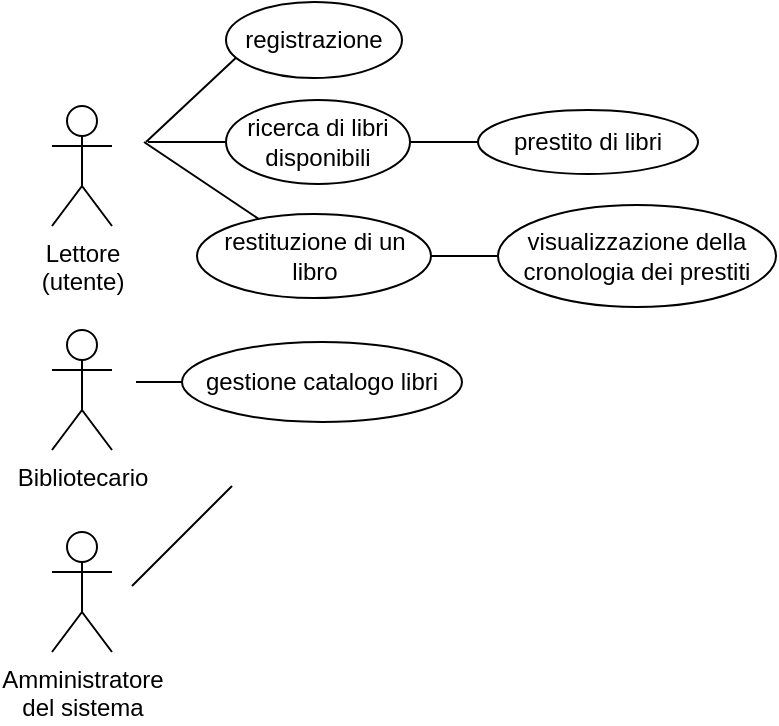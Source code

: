 <mxfile version="26.1.2">
  <diagram name="Page-1" id="4zOrk3SysmSLn5G8nSdS">
    <mxGraphModel dx="2379" dy="1701" grid="0" gridSize="10" guides="1" tooltips="1" connect="1" arrows="1" fold="1" page="0" pageScale="1" pageWidth="827" pageHeight="1169" math="0" shadow="0">
      <root>
        <mxCell id="0" />
        <mxCell id="1" parent="0" />
        <mxCell id="yy7elqos4AXIlPJkgYCK-2" value="Lettore&lt;div&gt;(utente)&lt;/div&gt;" style="shape=umlActor;verticalLabelPosition=bottom;verticalAlign=top;html=1;outlineConnect=0;" parent="1" vertex="1">
          <mxGeometry x="-837" y="-932" width="30" height="60" as="geometry" />
        </mxCell>
        <mxCell id="yy7elqos4AXIlPJkgYCK-3" value="" style="endArrow=none;html=1;rounded=0;fontSize=12;startSize=8;endSize=8;curved=1;" parent="1" edge="1">
          <mxGeometry width="50" height="50" relative="1" as="geometry">
            <mxPoint x="-790" y="-914" as="sourcePoint" />
            <mxPoint x="-743" y="-958" as="targetPoint" />
          </mxGeometry>
        </mxCell>
        <mxCell id="yy7elqos4AXIlPJkgYCK-4" value="registrazione" style="ellipse;whiteSpace=wrap;html=1;" parent="1" vertex="1">
          <mxGeometry x="-750" y="-984" width="88" height="38" as="geometry" />
        </mxCell>
        <mxCell id="yy7elqos4AXIlPJkgYCK-6" value="" style="endArrow=none;html=1;rounded=0;fontSize=12;startSize=8;endSize=8;curved=1;" parent="1" target="yy7elqos4AXIlPJkgYCK-7" edge="1">
          <mxGeometry width="50" height="50" relative="1" as="geometry">
            <mxPoint x="-789" y="-914" as="sourcePoint" />
            <mxPoint x="-707" y="-911" as="targetPoint" />
          </mxGeometry>
        </mxCell>
        <mxCell id="yy7elqos4AXIlPJkgYCK-7" value="ricerca di libri disponibili" style="ellipse;whiteSpace=wrap;html=1;" parent="1" vertex="1">
          <mxGeometry x="-750" y="-935" width="92" height="42" as="geometry" />
        </mxCell>
        <mxCell id="yy7elqos4AXIlPJkgYCK-9" value="prestito di libri" style="ellipse;whiteSpace=wrap;html=1;" parent="1" vertex="1">
          <mxGeometry x="-624" y="-930" width="110" height="32" as="geometry" />
        </mxCell>
        <mxCell id="yy7elqos4AXIlPJkgYCK-15" value="" style="endArrow=none;html=1;rounded=0;fontSize=12;startSize=8;endSize=8;curved=1;" parent="1" target="yy7elqos4AXIlPJkgYCK-16" edge="1">
          <mxGeometry width="50" height="50" relative="1" as="geometry">
            <mxPoint x="-791" y="-914" as="sourcePoint" />
            <mxPoint x="-788" y="-912" as="targetPoint" />
          </mxGeometry>
        </mxCell>
        <mxCell id="yy7elqos4AXIlPJkgYCK-16" value="restituzione di un libro" style="ellipse;whiteSpace=wrap;html=1;" parent="1" vertex="1">
          <mxGeometry x="-764.5" y="-878" width="117" height="42" as="geometry" />
        </mxCell>
        <mxCell id="yy7elqos4AXIlPJkgYCK-17" value="visualizzazione della cronologia dei prestiti" style="ellipse;whiteSpace=wrap;html=1;" parent="1" vertex="1">
          <mxGeometry x="-614" y="-882.5" width="139" height="51" as="geometry" />
        </mxCell>
        <mxCell id="yy7elqos4AXIlPJkgYCK-20" value="gestione catalogo libri" style="ellipse;whiteSpace=wrap;html=1;" parent="1" vertex="1">
          <mxGeometry x="-772" y="-814" width="140" height="40" as="geometry" />
        </mxCell>
        <mxCell id="yy7elqos4AXIlPJkgYCK-21" value="Bibliotecario" style="shape=umlActor;verticalLabelPosition=bottom;verticalAlign=top;html=1;" parent="1" vertex="1">
          <mxGeometry x="-837" y="-820" width="30" height="60" as="geometry" />
        </mxCell>
        <mxCell id="yy7elqos4AXIlPJkgYCK-29" value="" style="endArrow=none;html=1;rounded=0;fontSize=12;startSize=8;endSize=8;curved=1;exitX=1;exitY=0.5;exitDx=0;exitDy=0;entryX=0;entryY=0.5;entryDx=0;entryDy=0;" parent="1" source="yy7elqos4AXIlPJkgYCK-7" target="yy7elqos4AXIlPJkgYCK-9" edge="1">
          <mxGeometry width="50" height="50" relative="1" as="geometry">
            <mxPoint x="-621" y="-870" as="sourcePoint" />
            <mxPoint x="-571" y="-920" as="targetPoint" />
          </mxGeometry>
        </mxCell>
        <mxCell id="yy7elqos4AXIlPJkgYCK-30" value="" style="endArrow=none;html=1;rounded=0;fontSize=12;startSize=8;endSize=8;curved=1;exitX=1;exitY=0.5;exitDx=0;exitDy=0;entryX=0;entryY=0.5;entryDx=0;entryDy=0;" parent="1" source="yy7elqos4AXIlPJkgYCK-16" target="yy7elqos4AXIlPJkgYCK-17" edge="1">
          <mxGeometry width="50" height="50" relative="1" as="geometry">
            <mxPoint x="-621" y="-870" as="sourcePoint" />
            <mxPoint x="-571" y="-920" as="targetPoint" />
          </mxGeometry>
        </mxCell>
        <mxCell id="yy7elqos4AXIlPJkgYCK-32" value="" style="endArrow=none;html=1;rounded=0;fontSize=12;startSize=8;endSize=8;curved=1;exitX=0;exitY=0.5;exitDx=0;exitDy=0;" parent="1" source="yy7elqos4AXIlPJkgYCK-20" edge="1">
          <mxGeometry width="50" height="50" relative="1" as="geometry">
            <mxPoint x="-465" y="-847" as="sourcePoint" />
            <mxPoint x="-795" y="-794" as="targetPoint" />
          </mxGeometry>
        </mxCell>
        <mxCell id="_VMY83RckrZVD7nB7sy7-1" value="Amministratore&lt;div&gt;del sistema&lt;/div&gt;" style="shape=umlActor;verticalLabelPosition=bottom;verticalAlign=top;html=1;outlineConnect=0;" vertex="1" parent="1">
          <mxGeometry x="-837" y="-719" width="30" height="60" as="geometry" />
        </mxCell>
        <mxCell id="_VMY83RckrZVD7nB7sy7-3" value="" style="endArrow=none;html=1;rounded=0;fontSize=12;startSize=8;endSize=8;curved=1;" edge="1" parent="1">
          <mxGeometry width="50" height="50" relative="1" as="geometry">
            <mxPoint x="-797" y="-692" as="sourcePoint" />
            <mxPoint x="-747" y="-742" as="targetPoint" />
          </mxGeometry>
        </mxCell>
      </root>
    </mxGraphModel>
  </diagram>
</mxfile>
